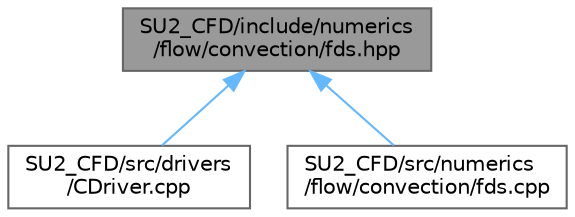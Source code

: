 digraph "SU2_CFD/include/numerics/flow/convection/fds.hpp"
{
 // LATEX_PDF_SIZE
  bgcolor="transparent";
  edge [fontname=Helvetica,fontsize=10,labelfontname=Helvetica,labelfontsize=10];
  node [fontname=Helvetica,fontsize=10,shape=box,height=0.2,width=0.4];
  Node1 [id="Node000001",label="SU2_CFD/include/numerics\l/flow/convection/fds.hpp",height=0.2,width=0.4,color="gray40", fillcolor="grey60", style="filled", fontcolor="black",tooltip="Declarations of classes for Flux-Difference-Spliting schemes, the implementations are in fds...."];
  Node1 -> Node2 [id="edge1_Node000001_Node000002",dir="back",color="steelblue1",style="solid",tooltip=" "];
  Node2 [id="Node000002",label="SU2_CFD/src/drivers\l/CDriver.cpp",height=0.2,width=0.4,color="grey40", fillcolor="white", style="filled",URL="$CDriver_8cpp.html",tooltip="The main subroutines for driving single or multi-zone problems."];
  Node1 -> Node3 [id="edge2_Node000001_Node000003",dir="back",color="steelblue1",style="solid",tooltip=" "];
  Node3 [id="Node000003",label="SU2_CFD/src/numerics\l/flow/convection/fds.cpp",height=0.2,width=0.4,color="grey40", fillcolor="white", style="filled",URL="$fds_8cpp.html",tooltip="Implementation of Flux-Difference-Splitting schemes."];
}
